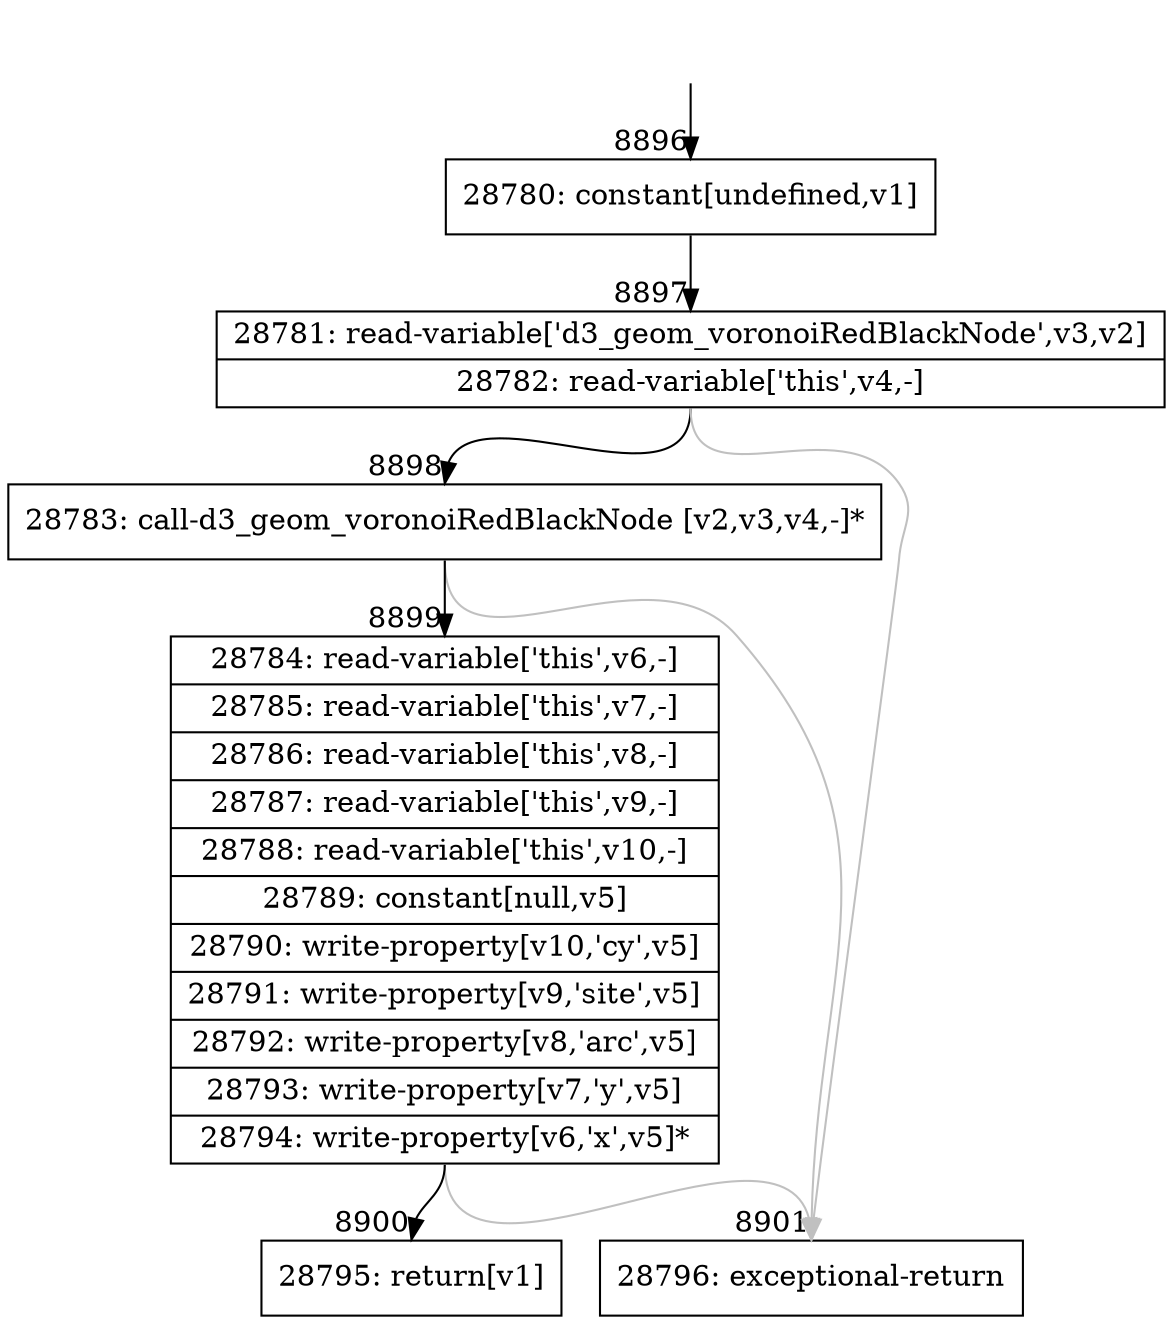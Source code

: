 digraph {
rankdir="TD"
BB_entry832[shape=none,label=""];
BB_entry832 -> BB8896 [tailport=s, headport=n, headlabel="    8896"]
BB8896 [shape=record label="{28780: constant[undefined,v1]}" ] 
BB8896 -> BB8897 [tailport=s, headport=n, headlabel="      8897"]
BB8897 [shape=record label="{28781: read-variable['d3_geom_voronoiRedBlackNode',v3,v2]|28782: read-variable['this',v4,-]}" ] 
BB8897 -> BB8898 [tailport=s, headport=n, headlabel="      8898"]
BB8897 -> BB8901 [tailport=s, headport=n, color=gray, headlabel="      8901"]
BB8898 [shape=record label="{28783: call-d3_geom_voronoiRedBlackNode [v2,v3,v4,-]*}" ] 
BB8898 -> BB8899 [tailport=s, headport=n, headlabel="      8899"]
BB8898 -> BB8901 [tailport=s, headport=n, color=gray]
BB8899 [shape=record label="{28784: read-variable['this',v6,-]|28785: read-variable['this',v7,-]|28786: read-variable['this',v8,-]|28787: read-variable['this',v9,-]|28788: read-variable['this',v10,-]|28789: constant[null,v5]|28790: write-property[v10,'cy',v5]|28791: write-property[v9,'site',v5]|28792: write-property[v8,'arc',v5]|28793: write-property[v7,'y',v5]|28794: write-property[v6,'x',v5]*}" ] 
BB8899 -> BB8900 [tailport=s, headport=n, headlabel="      8900"]
BB8899 -> BB8901 [tailport=s, headport=n, color=gray]
BB8900 [shape=record label="{28795: return[v1]}" ] 
BB8901 [shape=record label="{28796: exceptional-return}" ] 
//#$~ 5067
}
